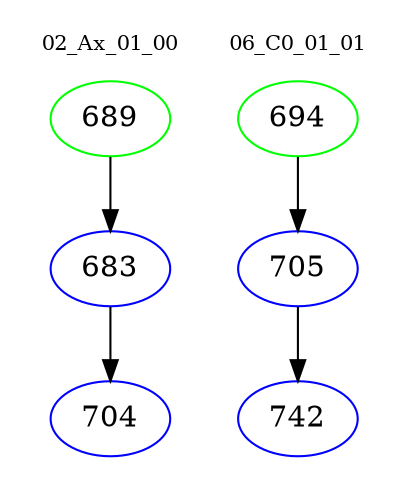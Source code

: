 digraph{
subgraph cluster_0 {
color = white
label = "02_Ax_01_00";
fontsize=10;
T0_689 [label="689", color="green"]
T0_689 -> T0_683 [color="black"]
T0_683 [label="683", color="blue"]
T0_683 -> T0_704 [color="black"]
T0_704 [label="704", color="blue"]
}
subgraph cluster_1 {
color = white
label = "06_C0_01_01";
fontsize=10;
T1_694 [label="694", color="green"]
T1_694 -> T1_705 [color="black"]
T1_705 [label="705", color="blue"]
T1_705 -> T1_742 [color="black"]
T1_742 [label="742", color="blue"]
}
}
